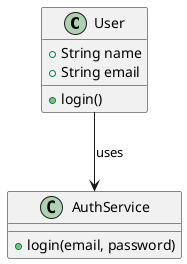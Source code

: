 @startuml OPP
class User {
  +String name
  +String email
  +login()
}

class AuthService {
  +login(email, password)
}

User --> AuthService : uses
@enduml
